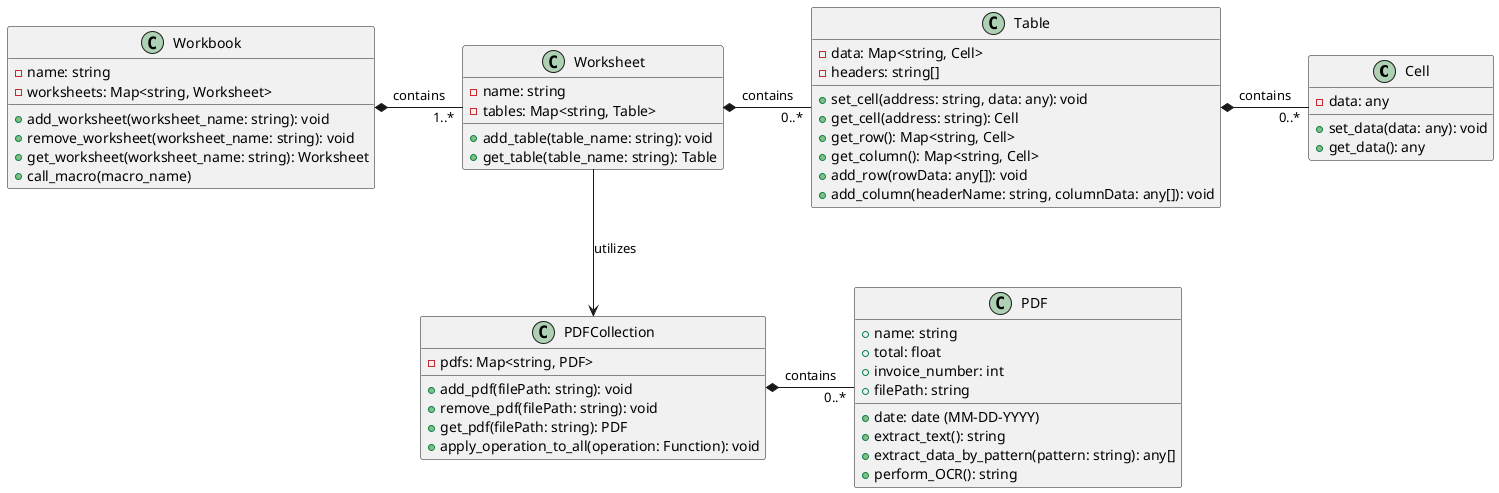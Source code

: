 @startuml
'https://plantuml.com/class-diagram

class Cell {
    - data: any
    + set_data(data: any): void
    + get_data(): any
}

class Table {
    - data: Map<string, Cell>
    - headers: string[]
    + set_cell(address: string, data: any): void
    + get_cell(address: string): Cell
    + get_row(): Map<string, Cell>
    + get_column(): Map<string, Cell>
    + add_row(rowData: any[]): void
    + add_column(headerName: string, columnData: any[]): void
}

class Worksheet {
    - name: string
    - tables: Map<string, Table>
    + add_table(table_name: string): void
    + get_table(table_name: string): Table
}

class Workbook {
    - name: string
    - worksheets: Map<string, Worksheet>
    + add_worksheet(worksheet_name: string): void
    + remove_worksheet(worksheet_name: string): void
    + get_worksheet(worksheet_name: string): Worksheet
    + call_macro(macro_name)
}

class PDF {
    + name: string
    + total: float
    + date: date (MM-DD-YYYY)
    + invoice_number: int
    + filePath: string
    + extract_text(): string
    + extract_data_by_pattern(pattern: string): any[]
    + perform_OCR(): string
}

class PDFCollection {
    - pdfs: Map<string, PDF>
    + add_pdf(filePath: string): void
    + remove_pdf(filePath: string): void
    + get_pdf(filePath: string): PDF
    + apply_operation_to_all(operation: Function): void
}

Workbook *- "1..*" Worksheet : contains
Worksheet *- "0..*" Table : contains
Table *- "0..*" Cell : contains
Worksheet --> PDFCollection : "utilizes"
PDFCollection *- "0..*" PDF : contains

@enduml